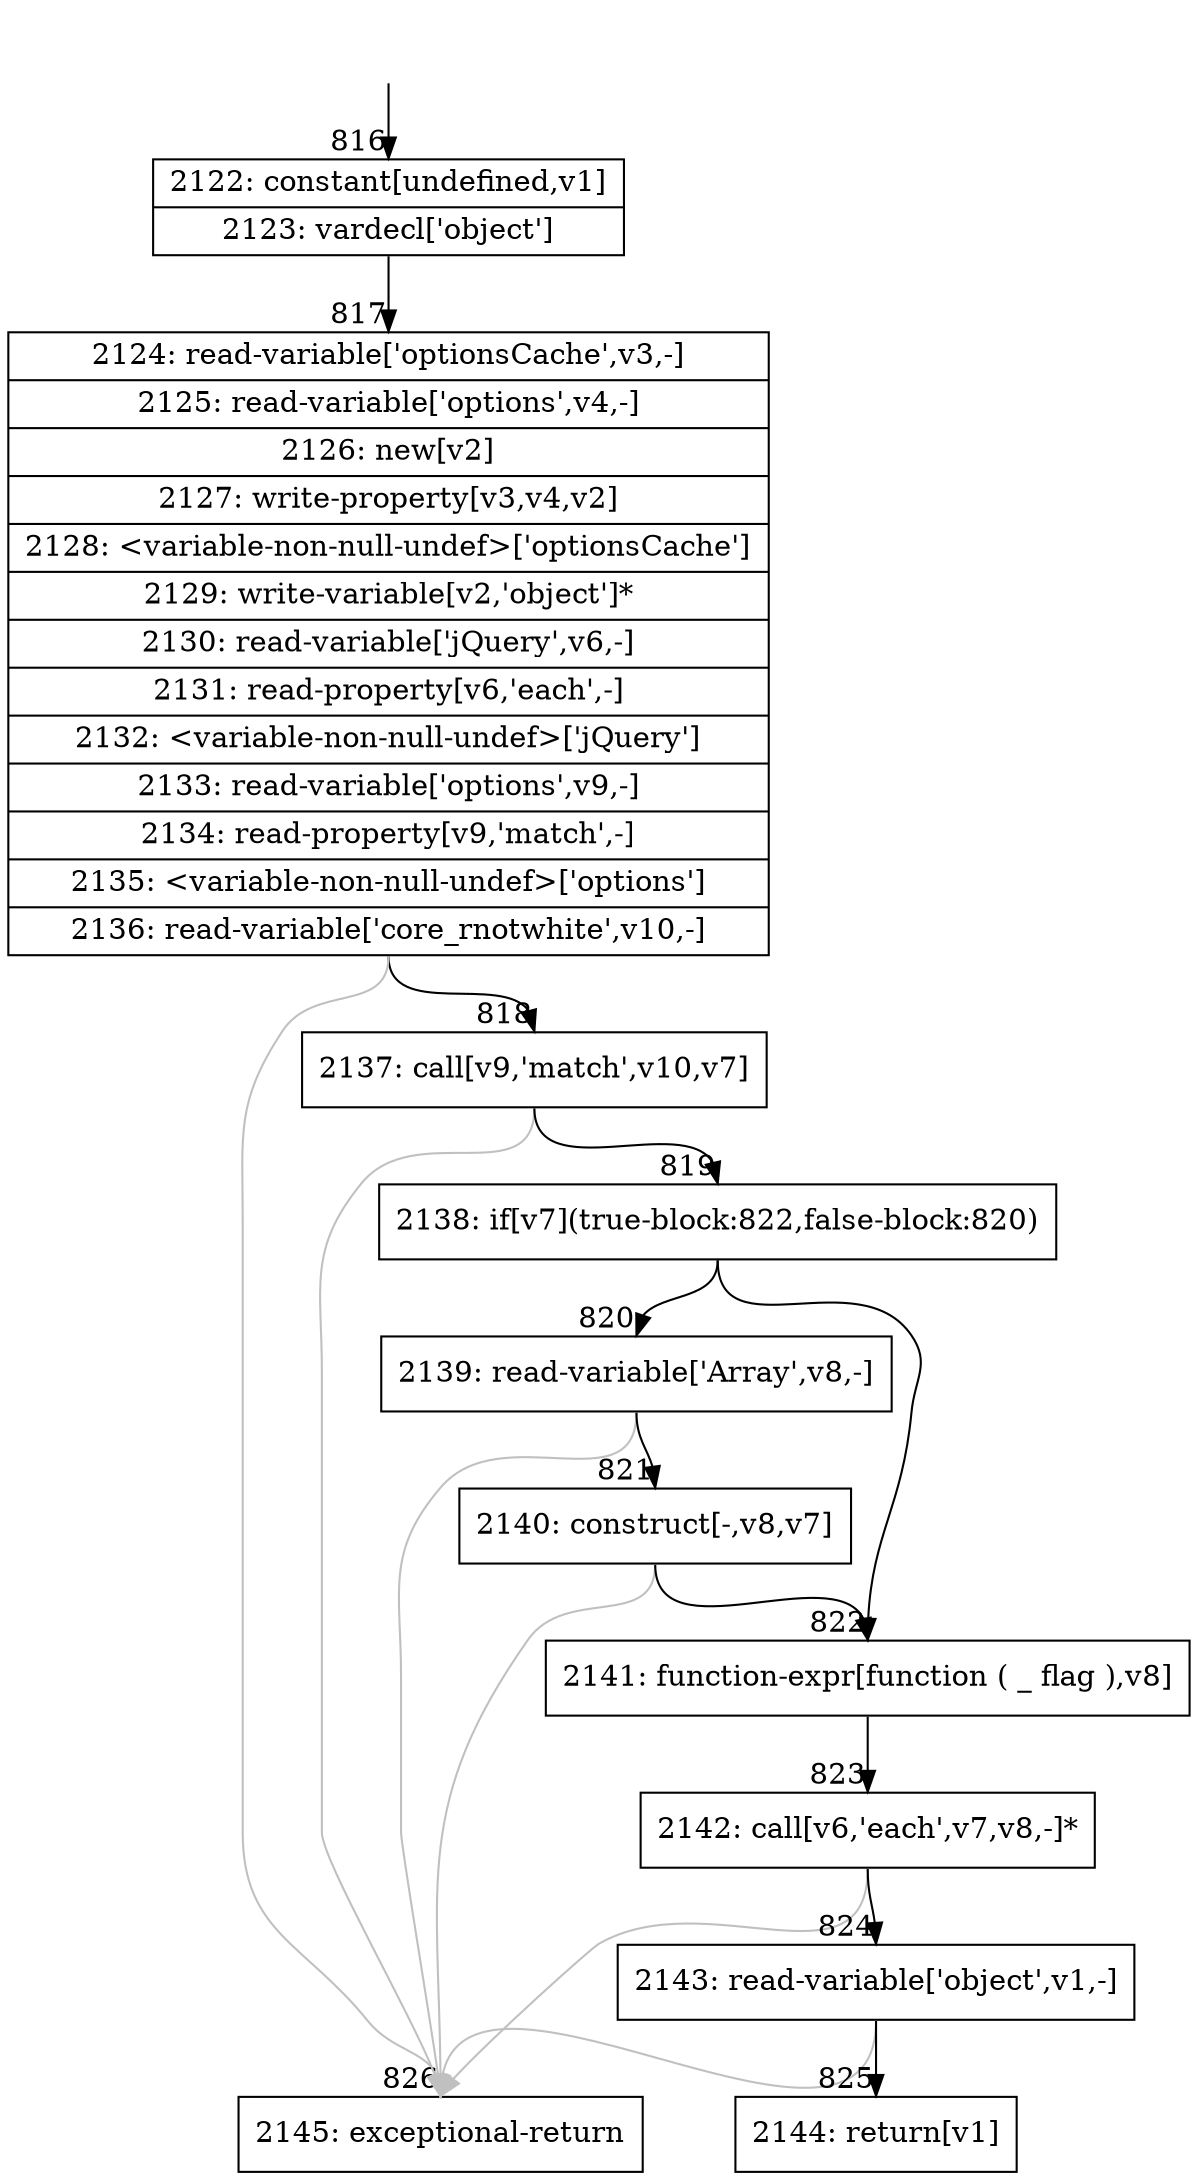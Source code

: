 digraph {
rankdir="TD"
BB_entry58[shape=none,label=""];
BB_entry58 -> BB816 [tailport=s, headport=n, headlabel="    816"]
BB816 [shape=record label="{2122: constant[undefined,v1]|2123: vardecl['object']}" ] 
BB816 -> BB817 [tailport=s, headport=n, headlabel="      817"]
BB817 [shape=record label="{2124: read-variable['optionsCache',v3,-]|2125: read-variable['options',v4,-]|2126: new[v2]|2127: write-property[v3,v4,v2]|2128: \<variable-non-null-undef\>['optionsCache']|2129: write-variable[v2,'object']*|2130: read-variable['jQuery',v6,-]|2131: read-property[v6,'each',-]|2132: \<variable-non-null-undef\>['jQuery']|2133: read-variable['options',v9,-]|2134: read-property[v9,'match',-]|2135: \<variable-non-null-undef\>['options']|2136: read-variable['core_rnotwhite',v10,-]}" ] 
BB817 -> BB818 [tailport=s, headport=n, headlabel="      818"]
BB817 -> BB826 [tailport=s, headport=n, color=gray, headlabel="      826"]
BB818 [shape=record label="{2137: call[v9,'match',v10,v7]}" ] 
BB818 -> BB819 [tailport=s, headport=n, headlabel="      819"]
BB818 -> BB826 [tailport=s, headport=n, color=gray]
BB819 [shape=record label="{2138: if[v7](true-block:822,false-block:820)}" ] 
BB819 -> BB822 [tailport=s, headport=n, headlabel="      822"]
BB819 -> BB820 [tailport=s, headport=n, headlabel="      820"]
BB820 [shape=record label="{2139: read-variable['Array',v8,-]}" ] 
BB820 -> BB821 [tailport=s, headport=n, headlabel="      821"]
BB820 -> BB826 [tailport=s, headport=n, color=gray]
BB821 [shape=record label="{2140: construct[-,v8,v7]}" ] 
BB821 -> BB822 [tailport=s, headport=n]
BB821 -> BB826 [tailport=s, headport=n, color=gray]
BB822 [shape=record label="{2141: function-expr[function ( _ flag ),v8]}" ] 
BB822 -> BB823 [tailport=s, headport=n, headlabel="      823"]
BB823 [shape=record label="{2142: call[v6,'each',v7,v8,-]*}" ] 
BB823 -> BB824 [tailport=s, headport=n, headlabel="      824"]
BB823 -> BB826 [tailport=s, headport=n, color=gray]
BB824 [shape=record label="{2143: read-variable['object',v1,-]}" ] 
BB824 -> BB825 [tailport=s, headport=n, headlabel="      825"]
BB824 -> BB826 [tailport=s, headport=n, color=gray]
BB825 [shape=record label="{2144: return[v1]}" ] 
BB826 [shape=record label="{2145: exceptional-return}" ] 
}
